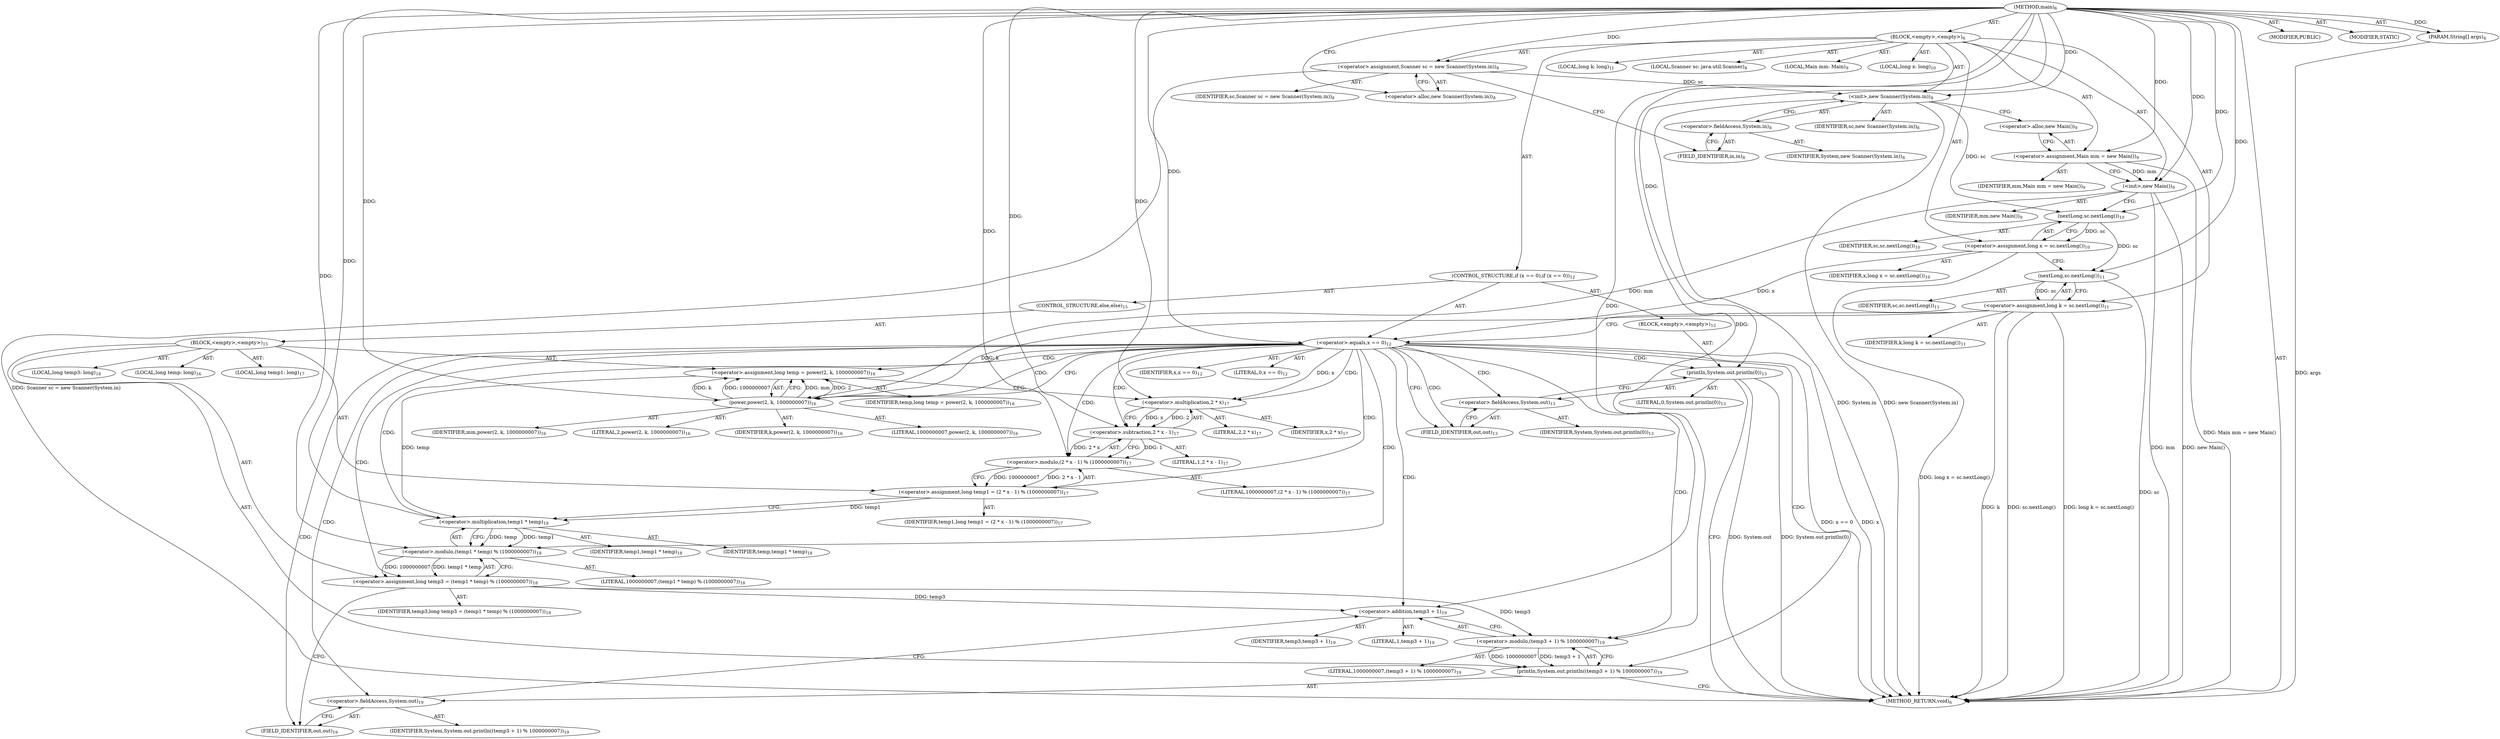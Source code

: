 digraph "main" {  
"34" [label = <(METHOD,main)<SUB>6</SUB>> ]
"35" [label = <(PARAM,String[] args)<SUB>6</SUB>> ]
"36" [label = <(BLOCK,&lt;empty&gt;,&lt;empty&gt;)<SUB>6</SUB>> ]
"4" [label = <(LOCAL,Scanner sc: java.util.Scanner)<SUB>8</SUB>> ]
"37" [label = <(&lt;operator&gt;.assignment,Scanner sc = new Scanner(System.in))<SUB>8</SUB>> ]
"38" [label = <(IDENTIFIER,sc,Scanner sc = new Scanner(System.in))<SUB>8</SUB>> ]
"39" [label = <(&lt;operator&gt;.alloc,new Scanner(System.in))<SUB>8</SUB>> ]
"40" [label = <(&lt;init&gt;,new Scanner(System.in))<SUB>8</SUB>> ]
"3" [label = <(IDENTIFIER,sc,new Scanner(System.in))<SUB>8</SUB>> ]
"41" [label = <(&lt;operator&gt;.fieldAccess,System.in)<SUB>8</SUB>> ]
"42" [label = <(IDENTIFIER,System,new Scanner(System.in))<SUB>8</SUB>> ]
"43" [label = <(FIELD_IDENTIFIER,in,in)<SUB>8</SUB>> ]
"6" [label = <(LOCAL,Main mm: Main)<SUB>9</SUB>> ]
"44" [label = <(&lt;operator&gt;.assignment,Main mm = new Main())<SUB>9</SUB>> ]
"45" [label = <(IDENTIFIER,mm,Main mm = new Main())<SUB>9</SUB>> ]
"46" [label = <(&lt;operator&gt;.alloc,new Main())<SUB>9</SUB>> ]
"47" [label = <(&lt;init&gt;,new Main())<SUB>9</SUB>> ]
"5" [label = <(IDENTIFIER,mm,new Main())<SUB>9</SUB>> ]
"48" [label = <(LOCAL,long x: long)<SUB>10</SUB>> ]
"49" [label = <(&lt;operator&gt;.assignment,long x = sc.nextLong())<SUB>10</SUB>> ]
"50" [label = <(IDENTIFIER,x,long x = sc.nextLong())<SUB>10</SUB>> ]
"51" [label = <(nextLong,sc.nextLong())<SUB>10</SUB>> ]
"52" [label = <(IDENTIFIER,sc,sc.nextLong())<SUB>10</SUB>> ]
"53" [label = <(LOCAL,long k: long)<SUB>11</SUB>> ]
"54" [label = <(&lt;operator&gt;.assignment,long k = sc.nextLong())<SUB>11</SUB>> ]
"55" [label = <(IDENTIFIER,k,long k = sc.nextLong())<SUB>11</SUB>> ]
"56" [label = <(nextLong,sc.nextLong())<SUB>11</SUB>> ]
"57" [label = <(IDENTIFIER,sc,sc.nextLong())<SUB>11</SUB>> ]
"58" [label = <(CONTROL_STRUCTURE,if (x == 0),if (x == 0))<SUB>12</SUB>> ]
"59" [label = <(&lt;operator&gt;.equals,x == 0)<SUB>12</SUB>> ]
"60" [label = <(IDENTIFIER,x,x == 0)<SUB>12</SUB>> ]
"61" [label = <(LITERAL,0,x == 0)<SUB>12</SUB>> ]
"62" [label = <(BLOCK,&lt;empty&gt;,&lt;empty&gt;)<SUB>12</SUB>> ]
"63" [label = <(println,System.out.println(0))<SUB>13</SUB>> ]
"64" [label = <(&lt;operator&gt;.fieldAccess,System.out)<SUB>13</SUB>> ]
"65" [label = <(IDENTIFIER,System,System.out.println(0))<SUB>13</SUB>> ]
"66" [label = <(FIELD_IDENTIFIER,out,out)<SUB>13</SUB>> ]
"67" [label = <(LITERAL,0,System.out.println(0))<SUB>13</SUB>> ]
"68" [label = <(CONTROL_STRUCTURE,else,else)<SUB>15</SUB>> ]
"69" [label = <(BLOCK,&lt;empty&gt;,&lt;empty&gt;)<SUB>15</SUB>> ]
"70" [label = <(LOCAL,long temp: long)<SUB>16</SUB>> ]
"71" [label = <(&lt;operator&gt;.assignment,long temp = power(2, k, 1000000007))<SUB>16</SUB>> ]
"72" [label = <(IDENTIFIER,temp,long temp = power(2, k, 1000000007))<SUB>16</SUB>> ]
"73" [label = <(power,power(2, k, 1000000007))<SUB>16</SUB>> ]
"74" [label = <(IDENTIFIER,mm,power(2, k, 1000000007))<SUB>16</SUB>> ]
"75" [label = <(LITERAL,2,power(2, k, 1000000007))<SUB>16</SUB>> ]
"76" [label = <(IDENTIFIER,k,power(2, k, 1000000007))<SUB>16</SUB>> ]
"77" [label = <(LITERAL,1000000007,power(2, k, 1000000007))<SUB>16</SUB>> ]
"78" [label = <(LOCAL,long temp1: long)<SUB>17</SUB>> ]
"79" [label = <(&lt;operator&gt;.assignment,long temp1 = (2 * x - 1) % (1000000007))<SUB>17</SUB>> ]
"80" [label = <(IDENTIFIER,temp1,long temp1 = (2 * x - 1) % (1000000007))<SUB>17</SUB>> ]
"81" [label = <(&lt;operator&gt;.modulo,(2 * x - 1) % (1000000007))<SUB>17</SUB>> ]
"82" [label = <(&lt;operator&gt;.subtraction,2 * x - 1)<SUB>17</SUB>> ]
"83" [label = <(&lt;operator&gt;.multiplication,2 * x)<SUB>17</SUB>> ]
"84" [label = <(LITERAL,2,2 * x)<SUB>17</SUB>> ]
"85" [label = <(IDENTIFIER,x,2 * x)<SUB>17</SUB>> ]
"86" [label = <(LITERAL,1,2 * x - 1)<SUB>17</SUB>> ]
"87" [label = <(LITERAL,1000000007,(2 * x - 1) % (1000000007))<SUB>17</SUB>> ]
"88" [label = <(LOCAL,long temp3: long)<SUB>18</SUB>> ]
"89" [label = <(&lt;operator&gt;.assignment,long temp3 = (temp1 * temp) % (1000000007))<SUB>18</SUB>> ]
"90" [label = <(IDENTIFIER,temp3,long temp3 = (temp1 * temp) % (1000000007))<SUB>18</SUB>> ]
"91" [label = <(&lt;operator&gt;.modulo,(temp1 * temp) % (1000000007))<SUB>18</SUB>> ]
"92" [label = <(&lt;operator&gt;.multiplication,temp1 * temp)<SUB>18</SUB>> ]
"93" [label = <(IDENTIFIER,temp1,temp1 * temp)<SUB>18</SUB>> ]
"94" [label = <(IDENTIFIER,temp,temp1 * temp)<SUB>18</SUB>> ]
"95" [label = <(LITERAL,1000000007,(temp1 * temp) % (1000000007))<SUB>18</SUB>> ]
"96" [label = <(println,System.out.println((temp3 + 1) % 1000000007))<SUB>19</SUB>> ]
"97" [label = <(&lt;operator&gt;.fieldAccess,System.out)<SUB>19</SUB>> ]
"98" [label = <(IDENTIFIER,System,System.out.println((temp3 + 1) % 1000000007))<SUB>19</SUB>> ]
"99" [label = <(FIELD_IDENTIFIER,out,out)<SUB>19</SUB>> ]
"100" [label = <(&lt;operator&gt;.modulo,(temp3 + 1) % 1000000007)<SUB>19</SUB>> ]
"101" [label = <(&lt;operator&gt;.addition,temp3 + 1)<SUB>19</SUB>> ]
"102" [label = <(IDENTIFIER,temp3,temp3 + 1)<SUB>19</SUB>> ]
"103" [label = <(LITERAL,1,temp3 + 1)<SUB>19</SUB>> ]
"104" [label = <(LITERAL,1000000007,(temp3 + 1) % 1000000007)<SUB>19</SUB>> ]
"105" [label = <(MODIFIER,PUBLIC)> ]
"106" [label = <(MODIFIER,STATIC)> ]
"107" [label = <(METHOD_RETURN,void)<SUB>6</SUB>> ]
  "34" -> "35"  [ label = "AST: "] 
  "34" -> "36"  [ label = "AST: "] 
  "34" -> "105"  [ label = "AST: "] 
  "34" -> "106"  [ label = "AST: "] 
  "34" -> "107"  [ label = "AST: "] 
  "36" -> "4"  [ label = "AST: "] 
  "36" -> "37"  [ label = "AST: "] 
  "36" -> "40"  [ label = "AST: "] 
  "36" -> "6"  [ label = "AST: "] 
  "36" -> "44"  [ label = "AST: "] 
  "36" -> "47"  [ label = "AST: "] 
  "36" -> "48"  [ label = "AST: "] 
  "36" -> "49"  [ label = "AST: "] 
  "36" -> "53"  [ label = "AST: "] 
  "36" -> "54"  [ label = "AST: "] 
  "36" -> "58"  [ label = "AST: "] 
  "37" -> "38"  [ label = "AST: "] 
  "37" -> "39"  [ label = "AST: "] 
  "40" -> "3"  [ label = "AST: "] 
  "40" -> "41"  [ label = "AST: "] 
  "41" -> "42"  [ label = "AST: "] 
  "41" -> "43"  [ label = "AST: "] 
  "44" -> "45"  [ label = "AST: "] 
  "44" -> "46"  [ label = "AST: "] 
  "47" -> "5"  [ label = "AST: "] 
  "49" -> "50"  [ label = "AST: "] 
  "49" -> "51"  [ label = "AST: "] 
  "51" -> "52"  [ label = "AST: "] 
  "54" -> "55"  [ label = "AST: "] 
  "54" -> "56"  [ label = "AST: "] 
  "56" -> "57"  [ label = "AST: "] 
  "58" -> "59"  [ label = "AST: "] 
  "58" -> "62"  [ label = "AST: "] 
  "58" -> "68"  [ label = "AST: "] 
  "59" -> "60"  [ label = "AST: "] 
  "59" -> "61"  [ label = "AST: "] 
  "62" -> "63"  [ label = "AST: "] 
  "63" -> "64"  [ label = "AST: "] 
  "63" -> "67"  [ label = "AST: "] 
  "64" -> "65"  [ label = "AST: "] 
  "64" -> "66"  [ label = "AST: "] 
  "68" -> "69"  [ label = "AST: "] 
  "69" -> "70"  [ label = "AST: "] 
  "69" -> "71"  [ label = "AST: "] 
  "69" -> "78"  [ label = "AST: "] 
  "69" -> "79"  [ label = "AST: "] 
  "69" -> "88"  [ label = "AST: "] 
  "69" -> "89"  [ label = "AST: "] 
  "69" -> "96"  [ label = "AST: "] 
  "71" -> "72"  [ label = "AST: "] 
  "71" -> "73"  [ label = "AST: "] 
  "73" -> "74"  [ label = "AST: "] 
  "73" -> "75"  [ label = "AST: "] 
  "73" -> "76"  [ label = "AST: "] 
  "73" -> "77"  [ label = "AST: "] 
  "79" -> "80"  [ label = "AST: "] 
  "79" -> "81"  [ label = "AST: "] 
  "81" -> "82"  [ label = "AST: "] 
  "81" -> "87"  [ label = "AST: "] 
  "82" -> "83"  [ label = "AST: "] 
  "82" -> "86"  [ label = "AST: "] 
  "83" -> "84"  [ label = "AST: "] 
  "83" -> "85"  [ label = "AST: "] 
  "89" -> "90"  [ label = "AST: "] 
  "89" -> "91"  [ label = "AST: "] 
  "91" -> "92"  [ label = "AST: "] 
  "91" -> "95"  [ label = "AST: "] 
  "92" -> "93"  [ label = "AST: "] 
  "92" -> "94"  [ label = "AST: "] 
  "96" -> "97"  [ label = "AST: "] 
  "96" -> "100"  [ label = "AST: "] 
  "97" -> "98"  [ label = "AST: "] 
  "97" -> "99"  [ label = "AST: "] 
  "100" -> "101"  [ label = "AST: "] 
  "100" -> "104"  [ label = "AST: "] 
  "101" -> "102"  [ label = "AST: "] 
  "101" -> "103"  [ label = "AST: "] 
  "37" -> "43"  [ label = "CFG: "] 
  "40" -> "46"  [ label = "CFG: "] 
  "44" -> "47"  [ label = "CFG: "] 
  "47" -> "51"  [ label = "CFG: "] 
  "49" -> "56"  [ label = "CFG: "] 
  "54" -> "59"  [ label = "CFG: "] 
  "39" -> "37"  [ label = "CFG: "] 
  "41" -> "40"  [ label = "CFG: "] 
  "46" -> "44"  [ label = "CFG: "] 
  "51" -> "49"  [ label = "CFG: "] 
  "56" -> "54"  [ label = "CFG: "] 
  "59" -> "66"  [ label = "CFG: "] 
  "59" -> "73"  [ label = "CFG: "] 
  "43" -> "41"  [ label = "CFG: "] 
  "63" -> "107"  [ label = "CFG: "] 
  "64" -> "63"  [ label = "CFG: "] 
  "71" -> "83"  [ label = "CFG: "] 
  "79" -> "92"  [ label = "CFG: "] 
  "89" -> "99"  [ label = "CFG: "] 
  "96" -> "107"  [ label = "CFG: "] 
  "66" -> "64"  [ label = "CFG: "] 
  "73" -> "71"  [ label = "CFG: "] 
  "81" -> "79"  [ label = "CFG: "] 
  "91" -> "89"  [ label = "CFG: "] 
  "97" -> "101"  [ label = "CFG: "] 
  "100" -> "96"  [ label = "CFG: "] 
  "82" -> "81"  [ label = "CFG: "] 
  "92" -> "91"  [ label = "CFG: "] 
  "99" -> "97"  [ label = "CFG: "] 
  "101" -> "100"  [ label = "CFG: "] 
  "83" -> "82"  [ label = "CFG: "] 
  "34" -> "39"  [ label = "CFG: "] 
  "35" -> "107"  [ label = "DDG: args"] 
  "37" -> "107"  [ label = "DDG: Scanner sc = new Scanner(System.in)"] 
  "40" -> "107"  [ label = "DDG: System.in"] 
  "40" -> "107"  [ label = "DDG: new Scanner(System.in)"] 
  "44" -> "107"  [ label = "DDG: Main mm = new Main()"] 
  "47" -> "107"  [ label = "DDG: mm"] 
  "47" -> "107"  [ label = "DDG: new Main()"] 
  "49" -> "107"  [ label = "DDG: long x = sc.nextLong()"] 
  "54" -> "107"  [ label = "DDG: k"] 
  "56" -> "107"  [ label = "DDG: sc"] 
  "54" -> "107"  [ label = "DDG: sc.nextLong()"] 
  "54" -> "107"  [ label = "DDG: long k = sc.nextLong()"] 
  "59" -> "107"  [ label = "DDG: x"] 
  "59" -> "107"  [ label = "DDG: x == 0"] 
  "63" -> "107"  [ label = "DDG: System.out"] 
  "63" -> "107"  [ label = "DDG: System.out.println(0)"] 
  "34" -> "35"  [ label = "DDG: "] 
  "34" -> "37"  [ label = "DDG: "] 
  "34" -> "44"  [ label = "DDG: "] 
  "51" -> "49"  [ label = "DDG: sc"] 
  "56" -> "54"  [ label = "DDG: sc"] 
  "37" -> "40"  [ label = "DDG: sc"] 
  "34" -> "40"  [ label = "DDG: "] 
  "44" -> "47"  [ label = "DDG: mm"] 
  "34" -> "47"  [ label = "DDG: "] 
  "40" -> "51"  [ label = "DDG: sc"] 
  "34" -> "51"  [ label = "DDG: "] 
  "51" -> "56"  [ label = "DDG: sc"] 
  "34" -> "56"  [ label = "DDG: "] 
  "49" -> "59"  [ label = "DDG: x"] 
  "34" -> "59"  [ label = "DDG: "] 
  "34" -> "63"  [ label = "DDG: "] 
  "73" -> "71"  [ label = "DDG: mm"] 
  "73" -> "71"  [ label = "DDG: 2"] 
  "73" -> "71"  [ label = "DDG: k"] 
  "73" -> "71"  [ label = "DDG: 1000000007"] 
  "81" -> "79"  [ label = "DDG: 2 * x - 1"] 
  "81" -> "79"  [ label = "DDG: 1000000007"] 
  "91" -> "89"  [ label = "DDG: temp1 * temp"] 
  "91" -> "89"  [ label = "DDG: 1000000007"] 
  "100" -> "96"  [ label = "DDG: temp3 + 1"] 
  "100" -> "96"  [ label = "DDG: 1000000007"] 
  "47" -> "73"  [ label = "DDG: mm"] 
  "34" -> "73"  [ label = "DDG: "] 
  "54" -> "73"  [ label = "DDG: k"] 
  "82" -> "81"  [ label = "DDG: 2 * x"] 
  "82" -> "81"  [ label = "DDG: 1"] 
  "34" -> "81"  [ label = "DDG: "] 
  "92" -> "91"  [ label = "DDG: temp1"] 
  "92" -> "91"  [ label = "DDG: temp"] 
  "34" -> "91"  [ label = "DDG: "] 
  "89" -> "100"  [ label = "DDG: temp3"] 
  "34" -> "100"  [ label = "DDG: "] 
  "83" -> "82"  [ label = "DDG: 2"] 
  "83" -> "82"  [ label = "DDG: x"] 
  "34" -> "82"  [ label = "DDG: "] 
  "79" -> "92"  [ label = "DDG: temp1"] 
  "34" -> "92"  [ label = "DDG: "] 
  "71" -> "92"  [ label = "DDG: temp"] 
  "89" -> "101"  [ label = "DDG: temp3"] 
  "34" -> "101"  [ label = "DDG: "] 
  "34" -> "83"  [ label = "DDG: "] 
  "59" -> "83"  [ label = "DDG: x"] 
  "59" -> "73"  [ label = "CDG: "] 
  "59" -> "96"  [ label = "CDG: "] 
  "59" -> "64"  [ label = "CDG: "] 
  "59" -> "83"  [ label = "CDG: "] 
  "59" -> "89"  [ label = "CDG: "] 
  "59" -> "66"  [ label = "CDG: "] 
  "59" -> "71"  [ label = "CDG: "] 
  "59" -> "99"  [ label = "CDG: "] 
  "59" -> "81"  [ label = "CDG: "] 
  "59" -> "100"  [ label = "CDG: "] 
  "59" -> "92"  [ label = "CDG: "] 
  "59" -> "63"  [ label = "CDG: "] 
  "59" -> "97"  [ label = "CDG: "] 
  "59" -> "91"  [ label = "CDG: "] 
  "59" -> "82"  [ label = "CDG: "] 
  "59" -> "101"  [ label = "CDG: "] 
  "59" -> "79"  [ label = "CDG: "] 
}

